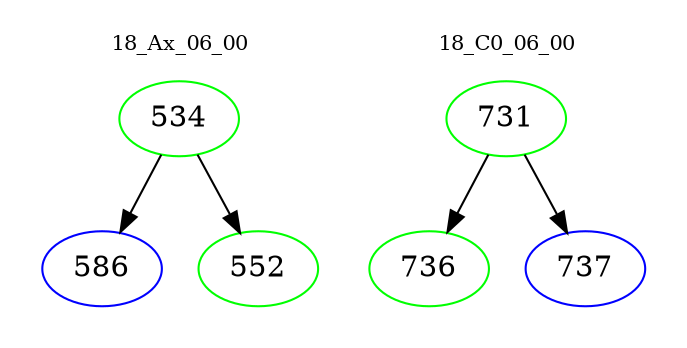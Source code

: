 digraph{
subgraph cluster_0 {
color = white
label = "18_Ax_06_00";
fontsize=10;
T0_534 [label="534", color="green"]
T0_534 -> T0_586 [color="black"]
T0_586 [label="586", color="blue"]
T0_534 -> T0_552 [color="black"]
T0_552 [label="552", color="green"]
}
subgraph cluster_1 {
color = white
label = "18_C0_06_00";
fontsize=10;
T1_731 [label="731", color="green"]
T1_731 -> T1_736 [color="black"]
T1_736 [label="736", color="green"]
T1_731 -> T1_737 [color="black"]
T1_737 [label="737", color="blue"]
}
}
